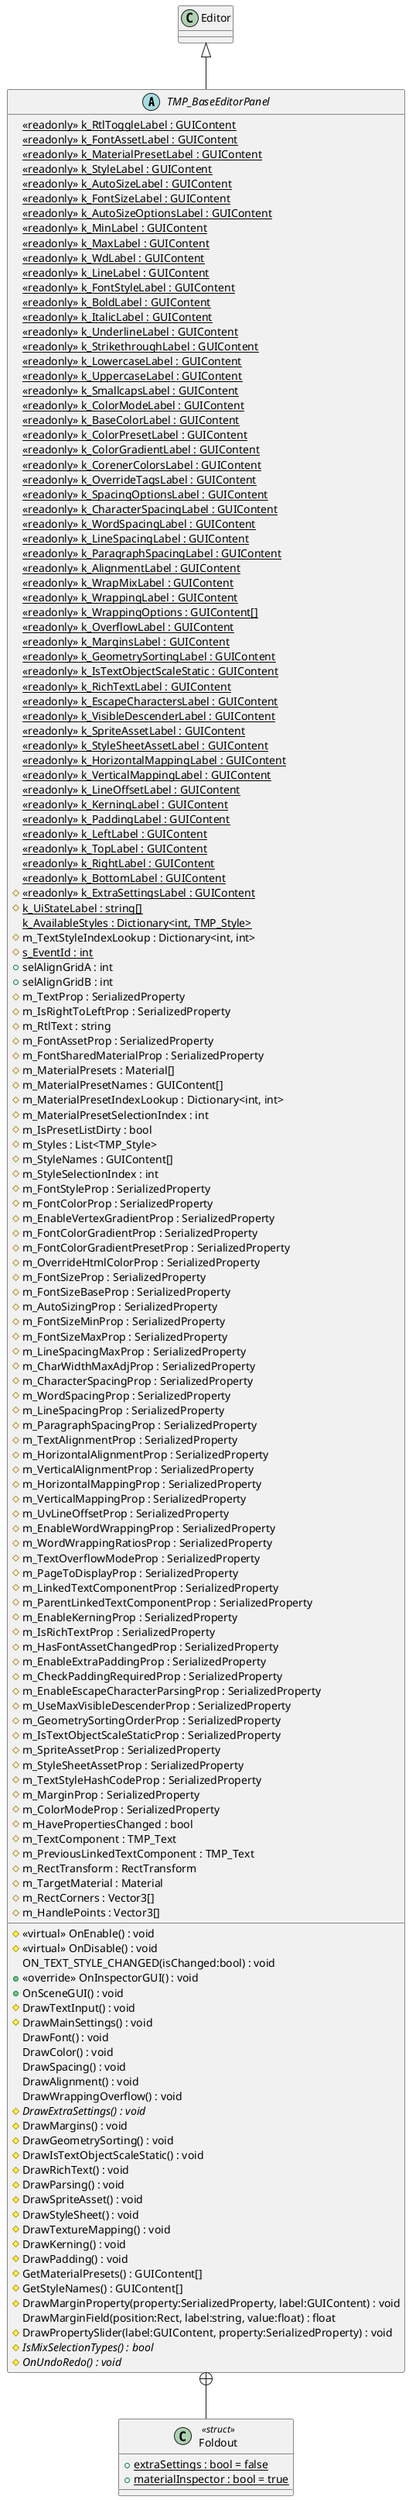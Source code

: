 @startuml
abstract class TMP_BaseEditorPanel {
    {static} <<readonly>> k_RtlToggleLabel : GUIContent
    {static} <<readonly>> k_FontAssetLabel : GUIContent
    {static} <<readonly>> k_MaterialPresetLabel : GUIContent
    {static} <<readonly>> k_StyleLabel : GUIContent
    {static} <<readonly>> k_AutoSizeLabel : GUIContent
    {static} <<readonly>> k_FontSizeLabel : GUIContent
    {static} <<readonly>> k_AutoSizeOptionsLabel : GUIContent
    {static} <<readonly>> k_MinLabel : GUIContent
    {static} <<readonly>> k_MaxLabel : GUIContent
    {static} <<readonly>> k_WdLabel : GUIContent
    {static} <<readonly>> k_LineLabel : GUIContent
    {static} <<readonly>> k_FontStyleLabel : GUIContent
    {static} <<readonly>> k_BoldLabel : GUIContent
    {static} <<readonly>> k_ItalicLabel : GUIContent
    {static} <<readonly>> k_UnderlineLabel : GUIContent
    {static} <<readonly>> k_StrikethroughLabel : GUIContent
    {static} <<readonly>> k_LowercaseLabel : GUIContent
    {static} <<readonly>> k_UppercaseLabel : GUIContent
    {static} <<readonly>> k_SmallcapsLabel : GUIContent
    {static} <<readonly>> k_ColorModeLabel : GUIContent
    {static} <<readonly>> k_BaseColorLabel : GUIContent
    {static} <<readonly>> k_ColorPresetLabel : GUIContent
    {static} <<readonly>> k_ColorGradientLabel : GUIContent
    {static} <<readonly>> k_CorenerColorsLabel : GUIContent
    {static} <<readonly>> k_OverrideTagsLabel : GUIContent
    {static} <<readonly>> k_SpacingOptionsLabel : GUIContent
    {static} <<readonly>> k_CharacterSpacingLabel : GUIContent
    {static} <<readonly>> k_WordSpacingLabel : GUIContent
    {static} <<readonly>> k_LineSpacingLabel : GUIContent
    {static} <<readonly>> k_ParagraphSpacingLabel : GUIContent
    {static} <<readonly>> k_AlignmentLabel : GUIContent
    {static} <<readonly>> k_WrapMixLabel : GUIContent
    {static} <<readonly>> k_WrappingLabel : GUIContent
    {static} <<readonly>> k_WrappingOptions : GUIContent[]
    {static} <<readonly>> k_OverflowLabel : GUIContent
    {static} <<readonly>> k_MarginsLabel : GUIContent
    {static} <<readonly>> k_GeometrySortingLabel : GUIContent
    {static} <<readonly>> k_IsTextObjectScaleStatic : GUIContent
    {static} <<readonly>> k_RichTextLabel : GUIContent
    {static} <<readonly>> k_EscapeCharactersLabel : GUIContent
    {static} <<readonly>> k_VisibleDescenderLabel : GUIContent
    {static} <<readonly>> k_SpriteAssetLabel : GUIContent
    {static} <<readonly>> k_StyleSheetAssetLabel : GUIContent
    {static} <<readonly>> k_HorizontalMappingLabel : GUIContent
    {static} <<readonly>> k_VerticalMappingLabel : GUIContent
    {static} <<readonly>> k_LineOffsetLabel : GUIContent
    {static} <<readonly>> k_KerningLabel : GUIContent
    {static} <<readonly>> k_PaddingLabel : GUIContent
    {static} <<readonly>> k_LeftLabel : GUIContent
    {static} <<readonly>> k_TopLabel : GUIContent
    {static} <<readonly>> k_RightLabel : GUIContent
    {static} <<readonly>> k_BottomLabel : GUIContent
    # {static} <<readonly>> k_ExtraSettingsLabel : GUIContent
    # {static} k_UiStateLabel : string[]
    {static} k_AvailableStyles : Dictionary<int, TMP_Style>
    # m_TextStyleIndexLookup : Dictionary<int, int>
    # {static} s_EventId : int
    + selAlignGridA : int
    + selAlignGridB : int
    # m_TextProp : SerializedProperty
    # m_IsRightToLeftProp : SerializedProperty
    # m_RtlText : string
    # m_FontAssetProp : SerializedProperty
    # m_FontSharedMaterialProp : SerializedProperty
    # m_MaterialPresets : Material[]
    # m_MaterialPresetNames : GUIContent[]
    # m_MaterialPresetIndexLookup : Dictionary<int, int>
    # m_MaterialPresetSelectionIndex : int
    # m_IsPresetListDirty : bool
    # m_Styles : List<TMP_Style>
    # m_StyleNames : GUIContent[]
    # m_StyleSelectionIndex : int
    # m_FontStyleProp : SerializedProperty
    # m_FontColorProp : SerializedProperty
    # m_EnableVertexGradientProp : SerializedProperty
    # m_FontColorGradientProp : SerializedProperty
    # m_FontColorGradientPresetProp : SerializedProperty
    # m_OverrideHtmlColorProp : SerializedProperty
    # m_FontSizeProp : SerializedProperty
    # m_FontSizeBaseProp : SerializedProperty
    # m_AutoSizingProp : SerializedProperty
    # m_FontSizeMinProp : SerializedProperty
    # m_FontSizeMaxProp : SerializedProperty
    # m_LineSpacingMaxProp : SerializedProperty
    # m_CharWidthMaxAdjProp : SerializedProperty
    # m_CharacterSpacingProp : SerializedProperty
    # m_WordSpacingProp : SerializedProperty
    # m_LineSpacingProp : SerializedProperty
    # m_ParagraphSpacingProp : SerializedProperty
    # m_TextAlignmentProp : SerializedProperty
    # m_HorizontalAlignmentProp : SerializedProperty
    # m_VerticalAlignmentProp : SerializedProperty
    # m_HorizontalMappingProp : SerializedProperty
    # m_VerticalMappingProp : SerializedProperty
    # m_UvLineOffsetProp : SerializedProperty
    # m_EnableWordWrappingProp : SerializedProperty
    # m_WordWrappingRatiosProp : SerializedProperty
    # m_TextOverflowModeProp : SerializedProperty
    # m_PageToDisplayProp : SerializedProperty
    # m_LinkedTextComponentProp : SerializedProperty
    # m_ParentLinkedTextComponentProp : SerializedProperty
    # m_EnableKerningProp : SerializedProperty
    # m_IsRichTextProp : SerializedProperty
    # m_HasFontAssetChangedProp : SerializedProperty
    # m_EnableExtraPaddingProp : SerializedProperty
    # m_CheckPaddingRequiredProp : SerializedProperty
    # m_EnableEscapeCharacterParsingProp : SerializedProperty
    # m_UseMaxVisibleDescenderProp : SerializedProperty
    # m_GeometrySortingOrderProp : SerializedProperty
    # m_IsTextObjectScaleStaticProp : SerializedProperty
    # m_SpriteAssetProp : SerializedProperty
    # m_StyleSheetAssetProp : SerializedProperty
    # m_TextStyleHashCodeProp : SerializedProperty
    # m_MarginProp : SerializedProperty
    # m_ColorModeProp : SerializedProperty
    # m_HavePropertiesChanged : bool
    # m_TextComponent : TMP_Text
    # m_PreviousLinkedTextComponent : TMP_Text
    # m_RectTransform : RectTransform
    # m_TargetMaterial : Material
    # m_RectCorners : Vector3[]
    # m_HandlePoints : Vector3[]
    # <<virtual>> OnEnable() : void
    # <<virtual>> OnDisable() : void
    ON_TEXT_STYLE_CHANGED(isChanged:bool) : void
    + <<override>> OnInspectorGUI() : void
    + OnSceneGUI() : void
    # DrawTextInput() : void
    # DrawMainSettings() : void
    DrawFont() : void
    DrawColor() : void
    DrawSpacing() : void
    DrawAlignment() : void
    DrawWrappingOverflow() : void
    # {abstract} DrawExtraSettings() : void
    # DrawMargins() : void
    # DrawGeometrySorting() : void
    # DrawIsTextObjectScaleStatic() : void
    # DrawRichText() : void
    # DrawParsing() : void
    # DrawSpriteAsset() : void
    # DrawStyleSheet() : void
    # DrawTextureMapping() : void
    # DrawKerning() : void
    # DrawPadding() : void
    # GetMaterialPresets() : GUIContent[]
    # GetStyleNames() : GUIContent[]
    # DrawMarginProperty(property:SerializedProperty, label:GUIContent) : void
    DrawMarginField(position:Rect, label:string, value:float) : float
    # DrawPropertySlider(label:GUIContent, property:SerializedProperty) : void
    # {abstract} IsMixSelectionTypes() : bool
    # {abstract} OnUndoRedo() : void
}
class Foldout <<struct>> {
    + {static} extraSettings : bool = false
    + {static} materialInspector : bool = true
}
Editor <|-- TMP_BaseEditorPanel
TMP_BaseEditorPanel +-- Foldout
@enduml
